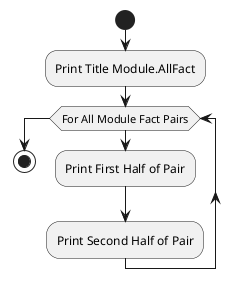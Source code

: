 @startuml
start
:Print Title Module.AllFact;
while(For All Module Fact Pairs)
:Print First Half of Pair;
:Print Second Half of Pair;
endwhile
stop
@enduml